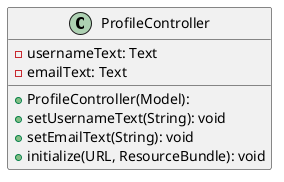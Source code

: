 @startuml
class ProfileController {
  + ProfileController(Model):
  - usernameText: Text
  - emailText: Text
  + setUsernameText(String): void
  + setEmailText(String): void
  + initialize(URL, ResourceBundle): void
}
@enduml
